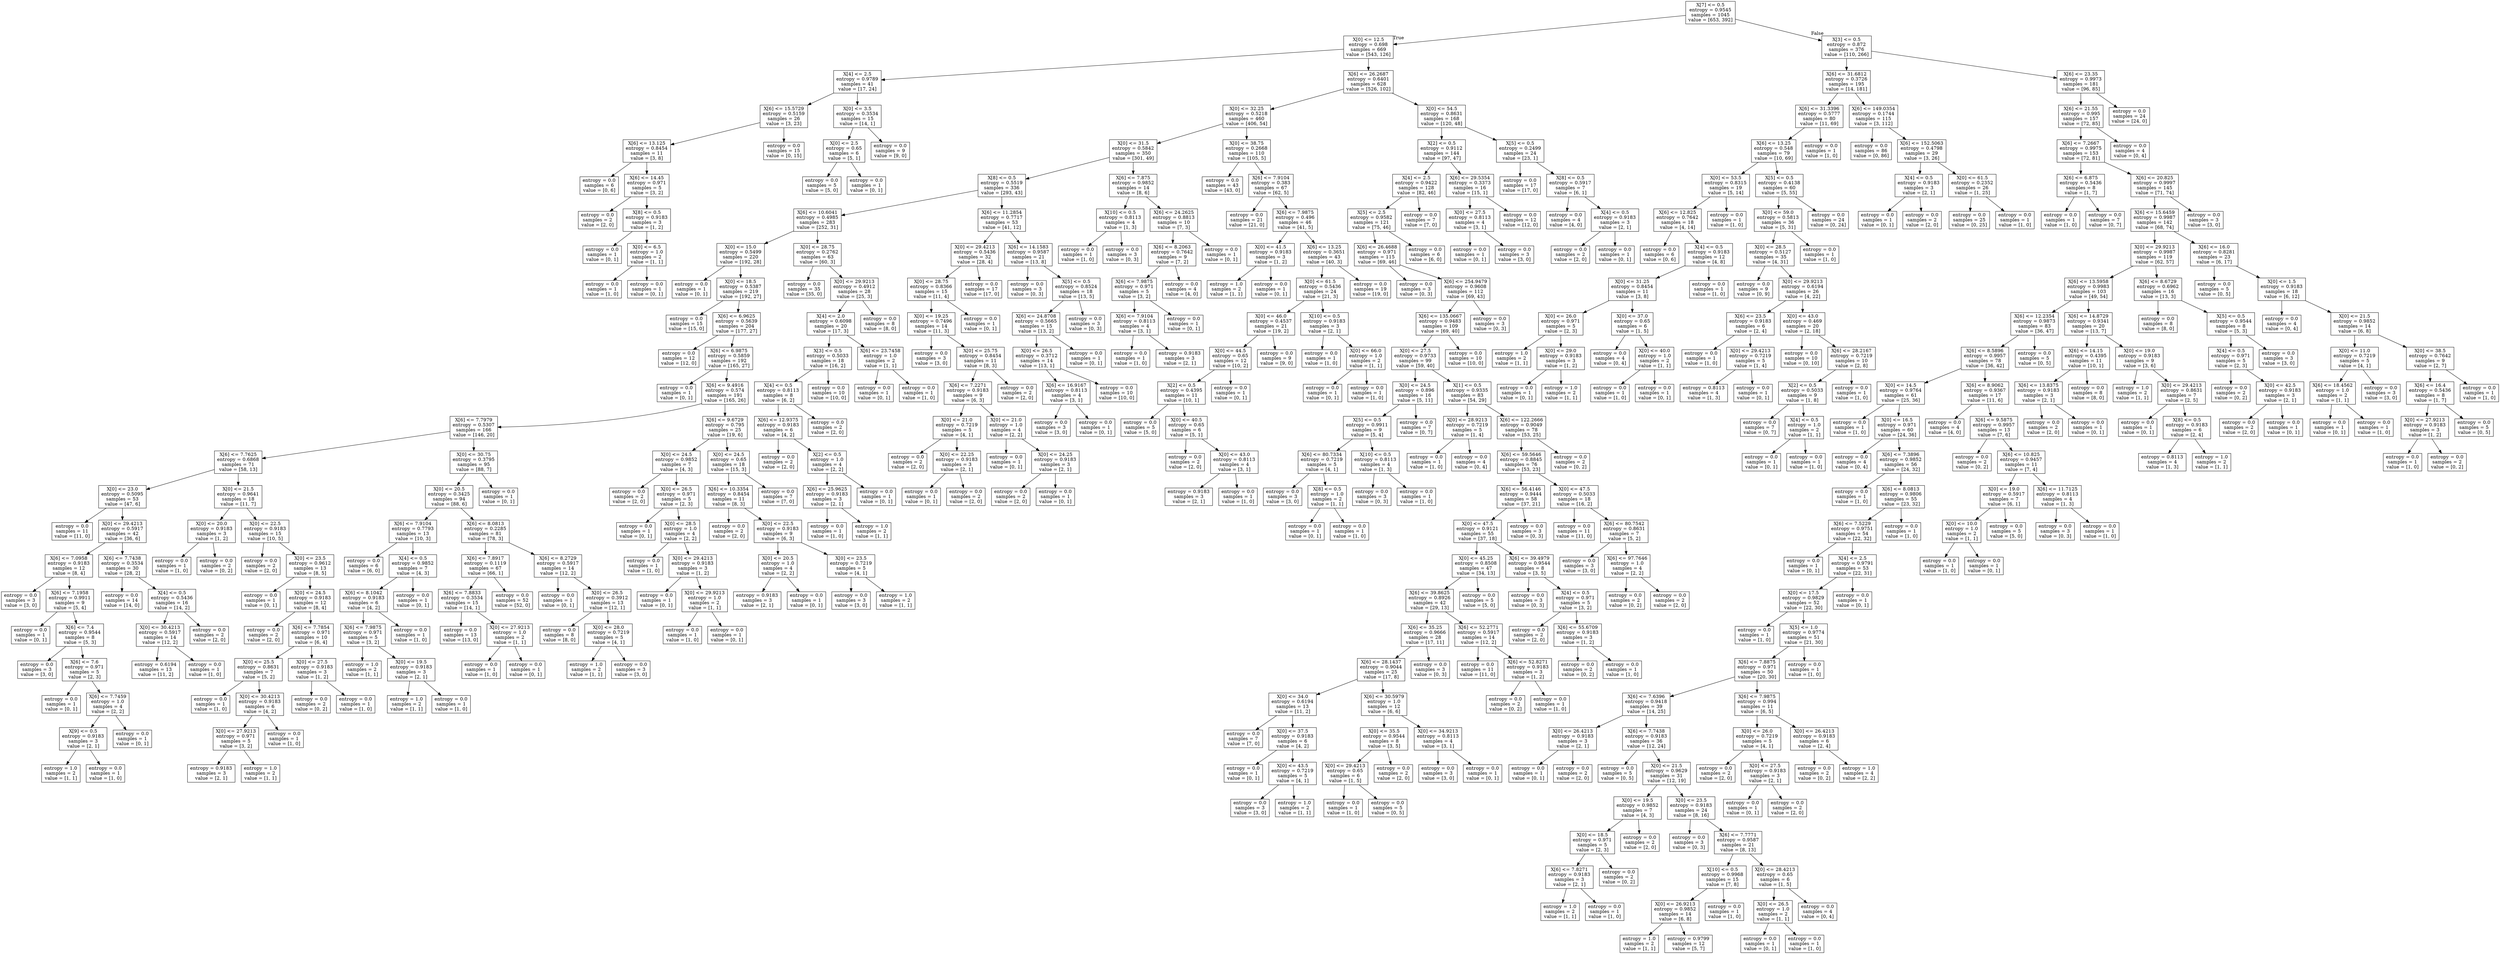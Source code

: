 digraph Tree {
node [shape=box] ;
0 [label="X[7] <= 0.5\nentropy = 0.9545\nsamples = 1045\nvalue = [653, 392]"] ;
1 [label="X[0] <= 12.5\nentropy = 0.698\nsamples = 669\nvalue = [543, 126]"] ;
0 -> 1 [labeldistance=2.5, labelangle=45, headlabel="True"] ;
2 [label="X[4] <= 2.5\nentropy = 0.9789\nsamples = 41\nvalue = [17, 24]"] ;
1 -> 2 ;
3 [label="X[6] <= 15.5729\nentropy = 0.5159\nsamples = 26\nvalue = [3, 23]"] ;
2 -> 3 ;
4 [label="X[6] <= 13.125\nentropy = 0.8454\nsamples = 11\nvalue = [3, 8]"] ;
3 -> 4 ;
5 [label="entropy = 0.0\nsamples = 6\nvalue = [0, 6]"] ;
4 -> 5 ;
6 [label="X[6] <= 14.45\nentropy = 0.971\nsamples = 5\nvalue = [3, 2]"] ;
4 -> 6 ;
7 [label="entropy = 0.0\nsamples = 2\nvalue = [2, 0]"] ;
6 -> 7 ;
8 [label="X[8] <= 0.5\nentropy = 0.9183\nsamples = 3\nvalue = [1, 2]"] ;
6 -> 8 ;
9 [label="entropy = 0.0\nsamples = 1\nvalue = [0, 1]"] ;
8 -> 9 ;
10 [label="X[0] <= 6.5\nentropy = 1.0\nsamples = 2\nvalue = [1, 1]"] ;
8 -> 10 ;
11 [label="entropy = 0.0\nsamples = 1\nvalue = [1, 0]"] ;
10 -> 11 ;
12 [label="entropy = 0.0\nsamples = 1\nvalue = [0, 1]"] ;
10 -> 12 ;
13 [label="entropy = 0.0\nsamples = 15\nvalue = [0, 15]"] ;
3 -> 13 ;
14 [label="X[0] <= 3.5\nentropy = 0.3534\nsamples = 15\nvalue = [14, 1]"] ;
2 -> 14 ;
15 [label="X[0] <= 2.5\nentropy = 0.65\nsamples = 6\nvalue = [5, 1]"] ;
14 -> 15 ;
16 [label="entropy = 0.0\nsamples = 5\nvalue = [5, 0]"] ;
15 -> 16 ;
17 [label="entropy = 0.0\nsamples = 1\nvalue = [0, 1]"] ;
15 -> 17 ;
18 [label="entropy = 0.0\nsamples = 9\nvalue = [9, 0]"] ;
14 -> 18 ;
19 [label="X[6] <= 26.2687\nentropy = 0.6401\nsamples = 628\nvalue = [526, 102]"] ;
1 -> 19 ;
20 [label="X[0] <= 32.25\nentropy = 0.5218\nsamples = 460\nvalue = [406, 54]"] ;
19 -> 20 ;
21 [label="X[0] <= 31.5\nentropy = 0.5842\nsamples = 350\nvalue = [301, 49]"] ;
20 -> 21 ;
22 [label="X[8] <= 0.5\nentropy = 0.5519\nsamples = 336\nvalue = [293, 43]"] ;
21 -> 22 ;
23 [label="X[6] <= 10.6041\nentropy = 0.4985\nsamples = 283\nvalue = [252, 31]"] ;
22 -> 23 ;
24 [label="X[0] <= 15.0\nentropy = 0.5499\nsamples = 220\nvalue = [192, 28]"] ;
23 -> 24 ;
25 [label="entropy = 0.0\nsamples = 1\nvalue = [0, 1]"] ;
24 -> 25 ;
26 [label="X[0] <= 18.5\nentropy = 0.5387\nsamples = 219\nvalue = [192, 27]"] ;
24 -> 26 ;
27 [label="entropy = 0.0\nsamples = 15\nvalue = [15, 0]"] ;
26 -> 27 ;
28 [label="X[6] <= 6.9625\nentropy = 0.5639\nsamples = 204\nvalue = [177, 27]"] ;
26 -> 28 ;
29 [label="entropy = 0.0\nsamples = 12\nvalue = [12, 0]"] ;
28 -> 29 ;
30 [label="X[6] <= 6.9875\nentropy = 0.5859\nsamples = 192\nvalue = [165, 27]"] ;
28 -> 30 ;
31 [label="entropy = 0.0\nsamples = 1\nvalue = [0, 1]"] ;
30 -> 31 ;
32 [label="X[6] <= 9.4916\nentropy = 0.574\nsamples = 191\nvalue = [165, 26]"] ;
30 -> 32 ;
33 [label="X[6] <= 7.7979\nentropy = 0.5307\nsamples = 166\nvalue = [146, 20]"] ;
32 -> 33 ;
34 [label="X[6] <= 7.7625\nentropy = 0.6868\nsamples = 71\nvalue = [58, 13]"] ;
33 -> 34 ;
35 [label="X[0] <= 23.0\nentropy = 0.5095\nsamples = 53\nvalue = [47, 6]"] ;
34 -> 35 ;
36 [label="entropy = 0.0\nsamples = 11\nvalue = [11, 0]"] ;
35 -> 36 ;
37 [label="X[0] <= 29.4213\nentropy = 0.5917\nsamples = 42\nvalue = [36, 6]"] ;
35 -> 37 ;
38 [label="X[6] <= 7.0958\nentropy = 0.9183\nsamples = 12\nvalue = [8, 4]"] ;
37 -> 38 ;
39 [label="entropy = 0.0\nsamples = 3\nvalue = [3, 0]"] ;
38 -> 39 ;
40 [label="X[6] <= 7.1958\nentropy = 0.9911\nsamples = 9\nvalue = [5, 4]"] ;
38 -> 40 ;
41 [label="entropy = 0.0\nsamples = 1\nvalue = [0, 1]"] ;
40 -> 41 ;
42 [label="X[6] <= 7.4\nentropy = 0.9544\nsamples = 8\nvalue = [5, 3]"] ;
40 -> 42 ;
43 [label="entropy = 0.0\nsamples = 3\nvalue = [3, 0]"] ;
42 -> 43 ;
44 [label="X[6] <= 7.6\nentropy = 0.971\nsamples = 5\nvalue = [2, 3]"] ;
42 -> 44 ;
45 [label="entropy = 0.0\nsamples = 1\nvalue = [0, 1]"] ;
44 -> 45 ;
46 [label="X[6] <= 7.7459\nentropy = 1.0\nsamples = 4\nvalue = [2, 2]"] ;
44 -> 46 ;
47 [label="X[9] <= 0.5\nentropy = 0.9183\nsamples = 3\nvalue = [2, 1]"] ;
46 -> 47 ;
48 [label="entropy = 1.0\nsamples = 2\nvalue = [1, 1]"] ;
47 -> 48 ;
49 [label="entropy = 0.0\nsamples = 1\nvalue = [1, 0]"] ;
47 -> 49 ;
50 [label="entropy = 0.0\nsamples = 1\nvalue = [0, 1]"] ;
46 -> 50 ;
51 [label="X[6] <= 7.7438\nentropy = 0.3534\nsamples = 30\nvalue = [28, 2]"] ;
37 -> 51 ;
52 [label="entropy = 0.0\nsamples = 14\nvalue = [14, 0]"] ;
51 -> 52 ;
53 [label="X[4] <= 0.5\nentropy = 0.5436\nsamples = 16\nvalue = [14, 2]"] ;
51 -> 53 ;
54 [label="X[0] <= 30.4213\nentropy = 0.5917\nsamples = 14\nvalue = [12, 2]"] ;
53 -> 54 ;
55 [label="entropy = 0.6194\nsamples = 13\nvalue = [11, 2]"] ;
54 -> 55 ;
56 [label="entropy = 0.0\nsamples = 1\nvalue = [1, 0]"] ;
54 -> 56 ;
57 [label="entropy = 0.0\nsamples = 2\nvalue = [2, 0]"] ;
53 -> 57 ;
58 [label="X[0] <= 21.5\nentropy = 0.9641\nsamples = 18\nvalue = [11, 7]"] ;
34 -> 58 ;
59 [label="X[0] <= 20.0\nentropy = 0.9183\nsamples = 3\nvalue = [1, 2]"] ;
58 -> 59 ;
60 [label="entropy = 0.0\nsamples = 1\nvalue = [1, 0]"] ;
59 -> 60 ;
61 [label="entropy = 0.0\nsamples = 2\nvalue = [0, 2]"] ;
59 -> 61 ;
62 [label="X[0] <= 22.5\nentropy = 0.9183\nsamples = 15\nvalue = [10, 5]"] ;
58 -> 62 ;
63 [label="entropy = 0.0\nsamples = 2\nvalue = [2, 0]"] ;
62 -> 63 ;
64 [label="X[0] <= 23.5\nentropy = 0.9612\nsamples = 13\nvalue = [8, 5]"] ;
62 -> 64 ;
65 [label="entropy = 0.0\nsamples = 1\nvalue = [0, 1]"] ;
64 -> 65 ;
66 [label="X[0] <= 24.5\nentropy = 0.9183\nsamples = 12\nvalue = [8, 4]"] ;
64 -> 66 ;
67 [label="entropy = 0.0\nsamples = 2\nvalue = [2, 0]"] ;
66 -> 67 ;
68 [label="X[6] <= 7.7854\nentropy = 0.971\nsamples = 10\nvalue = [6, 4]"] ;
66 -> 68 ;
69 [label="X[0] <= 25.5\nentropy = 0.8631\nsamples = 7\nvalue = [5, 2]"] ;
68 -> 69 ;
70 [label="entropy = 0.0\nsamples = 1\nvalue = [1, 0]"] ;
69 -> 70 ;
71 [label="X[0] <= 30.4213\nentropy = 0.9183\nsamples = 6\nvalue = [4, 2]"] ;
69 -> 71 ;
72 [label="X[0] <= 27.9213\nentropy = 0.971\nsamples = 5\nvalue = [3, 2]"] ;
71 -> 72 ;
73 [label="entropy = 0.9183\nsamples = 3\nvalue = [2, 1]"] ;
72 -> 73 ;
74 [label="entropy = 1.0\nsamples = 2\nvalue = [1, 1]"] ;
72 -> 74 ;
75 [label="entropy = 0.0\nsamples = 1\nvalue = [1, 0]"] ;
71 -> 75 ;
76 [label="X[0] <= 27.5\nentropy = 0.9183\nsamples = 3\nvalue = [1, 2]"] ;
68 -> 76 ;
77 [label="entropy = 0.0\nsamples = 2\nvalue = [0, 2]"] ;
76 -> 77 ;
78 [label="entropy = 0.0\nsamples = 1\nvalue = [1, 0]"] ;
76 -> 78 ;
79 [label="X[0] <= 30.75\nentropy = 0.3795\nsamples = 95\nvalue = [88, 7]"] ;
33 -> 79 ;
80 [label="X[0] <= 20.5\nentropy = 0.3425\nsamples = 94\nvalue = [88, 6]"] ;
79 -> 80 ;
81 [label="X[6] <= 7.9104\nentropy = 0.7793\nsamples = 13\nvalue = [10, 3]"] ;
80 -> 81 ;
82 [label="entropy = 0.0\nsamples = 6\nvalue = [6, 0]"] ;
81 -> 82 ;
83 [label="X[4] <= 0.5\nentropy = 0.9852\nsamples = 7\nvalue = [4, 3]"] ;
81 -> 83 ;
84 [label="X[6] <= 8.1042\nentropy = 0.9183\nsamples = 6\nvalue = [4, 2]"] ;
83 -> 84 ;
85 [label="X[6] <= 7.9875\nentropy = 0.971\nsamples = 5\nvalue = [3, 2]"] ;
84 -> 85 ;
86 [label="entropy = 1.0\nsamples = 2\nvalue = [1, 1]"] ;
85 -> 86 ;
87 [label="X[0] <= 19.5\nentropy = 0.9183\nsamples = 3\nvalue = [2, 1]"] ;
85 -> 87 ;
88 [label="entropy = 1.0\nsamples = 2\nvalue = [1, 1]"] ;
87 -> 88 ;
89 [label="entropy = 0.0\nsamples = 1\nvalue = [1, 0]"] ;
87 -> 89 ;
90 [label="entropy = 0.0\nsamples = 1\nvalue = [1, 0]"] ;
84 -> 90 ;
91 [label="entropy = 0.0\nsamples = 1\nvalue = [0, 1]"] ;
83 -> 91 ;
92 [label="X[6] <= 8.0813\nentropy = 0.2285\nsamples = 81\nvalue = [78, 3]"] ;
80 -> 92 ;
93 [label="X[6] <= 7.8917\nentropy = 0.1119\nsamples = 67\nvalue = [66, 1]"] ;
92 -> 93 ;
94 [label="X[6] <= 7.8833\nentropy = 0.3534\nsamples = 15\nvalue = [14, 1]"] ;
93 -> 94 ;
95 [label="entropy = 0.0\nsamples = 13\nvalue = [13, 0]"] ;
94 -> 95 ;
96 [label="X[0] <= 27.9213\nentropy = 1.0\nsamples = 2\nvalue = [1, 1]"] ;
94 -> 96 ;
97 [label="entropy = 0.0\nsamples = 1\nvalue = [1, 0]"] ;
96 -> 97 ;
98 [label="entropy = 0.0\nsamples = 1\nvalue = [0, 1]"] ;
96 -> 98 ;
99 [label="entropy = 0.0\nsamples = 52\nvalue = [52, 0]"] ;
93 -> 99 ;
100 [label="X[6] <= 8.2729\nentropy = 0.5917\nsamples = 14\nvalue = [12, 2]"] ;
92 -> 100 ;
101 [label="entropy = 0.0\nsamples = 1\nvalue = [0, 1]"] ;
100 -> 101 ;
102 [label="X[0] <= 26.5\nentropy = 0.3912\nsamples = 13\nvalue = [12, 1]"] ;
100 -> 102 ;
103 [label="entropy = 0.0\nsamples = 8\nvalue = [8, 0]"] ;
102 -> 103 ;
104 [label="X[0] <= 28.0\nentropy = 0.7219\nsamples = 5\nvalue = [4, 1]"] ;
102 -> 104 ;
105 [label="entropy = 1.0\nsamples = 2\nvalue = [1, 1]"] ;
104 -> 105 ;
106 [label="entropy = 0.0\nsamples = 3\nvalue = [3, 0]"] ;
104 -> 106 ;
107 [label="entropy = 0.0\nsamples = 1\nvalue = [0, 1]"] ;
79 -> 107 ;
108 [label="X[6] <= 9.6729\nentropy = 0.795\nsamples = 25\nvalue = [19, 6]"] ;
32 -> 108 ;
109 [label="X[0] <= 24.5\nentropy = 0.9852\nsamples = 7\nvalue = [4, 3]"] ;
108 -> 109 ;
110 [label="entropy = 0.0\nsamples = 2\nvalue = [2, 0]"] ;
109 -> 110 ;
111 [label="X[0] <= 26.5\nentropy = 0.971\nsamples = 5\nvalue = [2, 3]"] ;
109 -> 111 ;
112 [label="entropy = 0.0\nsamples = 1\nvalue = [0, 1]"] ;
111 -> 112 ;
113 [label="X[0] <= 28.5\nentropy = 1.0\nsamples = 4\nvalue = [2, 2]"] ;
111 -> 113 ;
114 [label="entropy = 0.0\nsamples = 1\nvalue = [1, 0]"] ;
113 -> 114 ;
115 [label="X[0] <= 29.4213\nentropy = 0.9183\nsamples = 3\nvalue = [1, 2]"] ;
113 -> 115 ;
116 [label="entropy = 0.0\nsamples = 1\nvalue = [0, 1]"] ;
115 -> 116 ;
117 [label="X[0] <= 29.9213\nentropy = 1.0\nsamples = 2\nvalue = [1, 1]"] ;
115 -> 117 ;
118 [label="entropy = 0.0\nsamples = 1\nvalue = [1, 0]"] ;
117 -> 118 ;
119 [label="entropy = 0.0\nsamples = 1\nvalue = [0, 1]"] ;
117 -> 119 ;
120 [label="X[0] <= 24.5\nentropy = 0.65\nsamples = 18\nvalue = [15, 3]"] ;
108 -> 120 ;
121 [label="X[6] <= 10.3354\nentropy = 0.8454\nsamples = 11\nvalue = [8, 3]"] ;
120 -> 121 ;
122 [label="entropy = 0.0\nsamples = 2\nvalue = [2, 0]"] ;
121 -> 122 ;
123 [label="X[0] <= 22.5\nentropy = 0.9183\nsamples = 9\nvalue = [6, 3]"] ;
121 -> 123 ;
124 [label="X[0] <= 20.5\nentropy = 1.0\nsamples = 4\nvalue = [2, 2]"] ;
123 -> 124 ;
125 [label="entropy = 0.9183\nsamples = 3\nvalue = [2, 1]"] ;
124 -> 125 ;
126 [label="entropy = 0.0\nsamples = 1\nvalue = [0, 1]"] ;
124 -> 126 ;
127 [label="X[0] <= 23.5\nentropy = 0.7219\nsamples = 5\nvalue = [4, 1]"] ;
123 -> 127 ;
128 [label="entropy = 0.0\nsamples = 3\nvalue = [3, 0]"] ;
127 -> 128 ;
129 [label="entropy = 1.0\nsamples = 2\nvalue = [1, 1]"] ;
127 -> 129 ;
130 [label="entropy = 0.0\nsamples = 7\nvalue = [7, 0]"] ;
120 -> 130 ;
131 [label="X[0] <= 28.75\nentropy = 0.2762\nsamples = 63\nvalue = [60, 3]"] ;
23 -> 131 ;
132 [label="entropy = 0.0\nsamples = 35\nvalue = [35, 0]"] ;
131 -> 132 ;
133 [label="X[0] <= 29.9213\nentropy = 0.4912\nsamples = 28\nvalue = [25, 3]"] ;
131 -> 133 ;
134 [label="X[4] <= 2.0\nentropy = 0.6098\nsamples = 20\nvalue = [17, 3]"] ;
133 -> 134 ;
135 [label="X[3] <= 0.5\nentropy = 0.5033\nsamples = 18\nvalue = [16, 2]"] ;
134 -> 135 ;
136 [label="X[4] <= 0.5\nentropy = 0.8113\nsamples = 8\nvalue = [6, 2]"] ;
135 -> 136 ;
137 [label="X[6] <= 12.9375\nentropy = 0.9183\nsamples = 6\nvalue = [4, 2]"] ;
136 -> 137 ;
138 [label="entropy = 0.0\nsamples = 2\nvalue = [2, 0]"] ;
137 -> 138 ;
139 [label="X[2] <= 0.5\nentropy = 1.0\nsamples = 4\nvalue = [2, 2]"] ;
137 -> 139 ;
140 [label="X[6] <= 25.9625\nentropy = 0.9183\nsamples = 3\nvalue = [2, 1]"] ;
139 -> 140 ;
141 [label="entropy = 0.0\nsamples = 1\nvalue = [1, 0]"] ;
140 -> 141 ;
142 [label="entropy = 1.0\nsamples = 2\nvalue = [1, 1]"] ;
140 -> 142 ;
143 [label="entropy = 0.0\nsamples = 1\nvalue = [0, 1]"] ;
139 -> 143 ;
144 [label="entropy = 0.0\nsamples = 2\nvalue = [2, 0]"] ;
136 -> 144 ;
145 [label="entropy = 0.0\nsamples = 10\nvalue = [10, 0]"] ;
135 -> 145 ;
146 [label="X[6] <= 23.7458\nentropy = 1.0\nsamples = 2\nvalue = [1, 1]"] ;
134 -> 146 ;
147 [label="entropy = 0.0\nsamples = 1\nvalue = [0, 1]"] ;
146 -> 147 ;
148 [label="entropy = 0.0\nsamples = 1\nvalue = [1, 0]"] ;
146 -> 148 ;
149 [label="entropy = 0.0\nsamples = 8\nvalue = [8, 0]"] ;
133 -> 149 ;
150 [label="X[6] <= 11.2854\nentropy = 0.7717\nsamples = 53\nvalue = [41, 12]"] ;
22 -> 150 ;
151 [label="X[0] <= 29.4213\nentropy = 0.5436\nsamples = 32\nvalue = [28, 4]"] ;
150 -> 151 ;
152 [label="X[0] <= 28.75\nentropy = 0.8366\nsamples = 15\nvalue = [11, 4]"] ;
151 -> 152 ;
153 [label="X[0] <= 19.25\nentropy = 0.7496\nsamples = 14\nvalue = [11, 3]"] ;
152 -> 153 ;
154 [label="entropy = 0.0\nsamples = 3\nvalue = [3, 0]"] ;
153 -> 154 ;
155 [label="X[0] <= 25.75\nentropy = 0.8454\nsamples = 11\nvalue = [8, 3]"] ;
153 -> 155 ;
156 [label="X[6] <= 7.2271\nentropy = 0.9183\nsamples = 9\nvalue = [6, 3]"] ;
155 -> 156 ;
157 [label="X[0] <= 21.0\nentropy = 0.7219\nsamples = 5\nvalue = [4, 1]"] ;
156 -> 157 ;
158 [label="entropy = 0.0\nsamples = 2\nvalue = [2, 0]"] ;
157 -> 158 ;
159 [label="X[0] <= 22.25\nentropy = 0.9183\nsamples = 3\nvalue = [2, 1]"] ;
157 -> 159 ;
160 [label="entropy = 0.0\nsamples = 1\nvalue = [0, 1]"] ;
159 -> 160 ;
161 [label="entropy = 0.0\nsamples = 2\nvalue = [2, 0]"] ;
159 -> 161 ;
162 [label="X[0] <= 21.0\nentropy = 1.0\nsamples = 4\nvalue = [2, 2]"] ;
156 -> 162 ;
163 [label="entropy = 0.0\nsamples = 1\nvalue = [0, 1]"] ;
162 -> 163 ;
164 [label="X[0] <= 24.25\nentropy = 0.9183\nsamples = 3\nvalue = [2, 1]"] ;
162 -> 164 ;
165 [label="entropy = 0.0\nsamples = 2\nvalue = [2, 0]"] ;
164 -> 165 ;
166 [label="entropy = 0.0\nsamples = 1\nvalue = [0, 1]"] ;
164 -> 166 ;
167 [label="entropy = 0.0\nsamples = 2\nvalue = [2, 0]"] ;
155 -> 167 ;
168 [label="entropy = 0.0\nsamples = 1\nvalue = [0, 1]"] ;
152 -> 168 ;
169 [label="entropy = 0.0\nsamples = 17\nvalue = [17, 0]"] ;
151 -> 169 ;
170 [label="X[6] <= 14.1583\nentropy = 0.9587\nsamples = 21\nvalue = [13, 8]"] ;
150 -> 170 ;
171 [label="entropy = 0.0\nsamples = 3\nvalue = [0, 3]"] ;
170 -> 171 ;
172 [label="X[5] <= 0.5\nentropy = 0.8524\nsamples = 18\nvalue = [13, 5]"] ;
170 -> 172 ;
173 [label="X[6] <= 24.8708\nentropy = 0.5665\nsamples = 15\nvalue = [13, 2]"] ;
172 -> 173 ;
174 [label="X[0] <= 26.5\nentropy = 0.3712\nsamples = 14\nvalue = [13, 1]"] ;
173 -> 174 ;
175 [label="X[6] <= 16.9167\nentropy = 0.8113\nsamples = 4\nvalue = [3, 1]"] ;
174 -> 175 ;
176 [label="entropy = 0.0\nsamples = 3\nvalue = [3, 0]"] ;
175 -> 176 ;
177 [label="entropy = 0.0\nsamples = 1\nvalue = [0, 1]"] ;
175 -> 177 ;
178 [label="entropy = 0.0\nsamples = 10\nvalue = [10, 0]"] ;
174 -> 178 ;
179 [label="entropy = 0.0\nsamples = 1\nvalue = [0, 1]"] ;
173 -> 179 ;
180 [label="entropy = 0.0\nsamples = 3\nvalue = [0, 3]"] ;
172 -> 180 ;
181 [label="X[6] <= 7.875\nentropy = 0.9852\nsamples = 14\nvalue = [8, 6]"] ;
21 -> 181 ;
182 [label="X[10] <= 0.5\nentropy = 0.8113\nsamples = 4\nvalue = [1, 3]"] ;
181 -> 182 ;
183 [label="entropy = 0.0\nsamples = 1\nvalue = [1, 0]"] ;
182 -> 183 ;
184 [label="entropy = 0.0\nsamples = 3\nvalue = [0, 3]"] ;
182 -> 184 ;
185 [label="X[6] <= 24.2625\nentropy = 0.8813\nsamples = 10\nvalue = [7, 3]"] ;
181 -> 185 ;
186 [label="X[6] <= 8.2063\nentropy = 0.7642\nsamples = 9\nvalue = [7, 2]"] ;
185 -> 186 ;
187 [label="X[6] <= 7.9875\nentropy = 0.971\nsamples = 5\nvalue = [3, 2]"] ;
186 -> 187 ;
188 [label="X[6] <= 7.9104\nentropy = 0.8113\nsamples = 4\nvalue = [3, 1]"] ;
187 -> 188 ;
189 [label="entropy = 0.0\nsamples = 1\nvalue = [1, 0]"] ;
188 -> 189 ;
190 [label="entropy = 0.9183\nsamples = 3\nvalue = [2, 1]"] ;
188 -> 190 ;
191 [label="entropy = 0.0\nsamples = 1\nvalue = [0, 1]"] ;
187 -> 191 ;
192 [label="entropy = 0.0\nsamples = 4\nvalue = [4, 0]"] ;
186 -> 192 ;
193 [label="entropy = 0.0\nsamples = 1\nvalue = [0, 1]"] ;
185 -> 193 ;
194 [label="X[0] <= 38.75\nentropy = 0.2668\nsamples = 110\nvalue = [105, 5]"] ;
20 -> 194 ;
195 [label="entropy = 0.0\nsamples = 43\nvalue = [43, 0]"] ;
194 -> 195 ;
196 [label="X[6] <= 7.9104\nentropy = 0.383\nsamples = 67\nvalue = [62, 5]"] ;
194 -> 196 ;
197 [label="entropy = 0.0\nsamples = 21\nvalue = [21, 0]"] ;
196 -> 197 ;
198 [label="X[6] <= 7.9875\nentropy = 0.496\nsamples = 46\nvalue = [41, 5]"] ;
196 -> 198 ;
199 [label="X[0] <= 41.5\nentropy = 0.9183\nsamples = 3\nvalue = [1, 2]"] ;
198 -> 199 ;
200 [label="entropy = 1.0\nsamples = 2\nvalue = [1, 1]"] ;
199 -> 200 ;
201 [label="entropy = 0.0\nsamples = 1\nvalue = [0, 1]"] ;
199 -> 201 ;
202 [label="X[6] <= 13.25\nentropy = 0.3651\nsamples = 43\nvalue = [40, 3]"] ;
198 -> 202 ;
203 [label="X[0] <= 61.5\nentropy = 0.5436\nsamples = 24\nvalue = [21, 3]"] ;
202 -> 203 ;
204 [label="X[0] <= 46.0\nentropy = 0.4537\nsamples = 21\nvalue = [19, 2]"] ;
203 -> 204 ;
205 [label="X[0] <= 44.5\nentropy = 0.65\nsamples = 12\nvalue = [10, 2]"] ;
204 -> 205 ;
206 [label="X[2] <= 0.5\nentropy = 0.4395\nsamples = 11\nvalue = [10, 1]"] ;
205 -> 206 ;
207 [label="entropy = 0.0\nsamples = 5\nvalue = [5, 0]"] ;
206 -> 207 ;
208 [label="X[0] <= 40.5\nentropy = 0.65\nsamples = 6\nvalue = [5, 1]"] ;
206 -> 208 ;
209 [label="entropy = 0.0\nsamples = 2\nvalue = [2, 0]"] ;
208 -> 209 ;
210 [label="X[0] <= 43.0\nentropy = 0.8113\nsamples = 4\nvalue = [3, 1]"] ;
208 -> 210 ;
211 [label="entropy = 0.9183\nsamples = 3\nvalue = [2, 1]"] ;
210 -> 211 ;
212 [label="entropy = 0.0\nsamples = 1\nvalue = [1, 0]"] ;
210 -> 212 ;
213 [label="entropy = 0.0\nsamples = 1\nvalue = [0, 1]"] ;
205 -> 213 ;
214 [label="entropy = 0.0\nsamples = 9\nvalue = [9, 0]"] ;
204 -> 214 ;
215 [label="X[10] <= 0.5\nentropy = 0.9183\nsamples = 3\nvalue = [2, 1]"] ;
203 -> 215 ;
216 [label="entropy = 0.0\nsamples = 1\nvalue = [1, 0]"] ;
215 -> 216 ;
217 [label="X[0] <= 66.0\nentropy = 1.0\nsamples = 2\nvalue = [1, 1]"] ;
215 -> 217 ;
218 [label="entropy = 0.0\nsamples = 1\nvalue = [0, 1]"] ;
217 -> 218 ;
219 [label="entropy = 0.0\nsamples = 1\nvalue = [1, 0]"] ;
217 -> 219 ;
220 [label="entropy = 0.0\nsamples = 19\nvalue = [19, 0]"] ;
202 -> 220 ;
221 [label="X[0] <= 54.5\nentropy = 0.8631\nsamples = 168\nvalue = [120, 48]"] ;
19 -> 221 ;
222 [label="X[2] <= 0.5\nentropy = 0.9112\nsamples = 144\nvalue = [97, 47]"] ;
221 -> 222 ;
223 [label="X[4] <= 2.5\nentropy = 0.9422\nsamples = 128\nvalue = [82, 46]"] ;
222 -> 223 ;
224 [label="X[5] <= 2.5\nentropy = 0.9582\nsamples = 121\nvalue = [75, 46]"] ;
223 -> 224 ;
225 [label="X[6] <= 26.4688\nentropy = 0.971\nsamples = 115\nvalue = [69, 46]"] ;
224 -> 225 ;
226 [label="entropy = 0.0\nsamples = 3\nvalue = [0, 3]"] ;
225 -> 226 ;
227 [label="X[6] <= 254.9479\nentropy = 0.9608\nsamples = 112\nvalue = [69, 43]"] ;
225 -> 227 ;
228 [label="X[6] <= 135.0667\nentropy = 0.9483\nsamples = 109\nvalue = [69, 40]"] ;
227 -> 228 ;
229 [label="X[0] <= 27.5\nentropy = 0.9733\nsamples = 99\nvalue = [59, 40]"] ;
228 -> 229 ;
230 [label="X[0] <= 24.5\nentropy = 0.896\nsamples = 16\nvalue = [5, 11]"] ;
229 -> 230 ;
231 [label="X[5] <= 0.5\nentropy = 0.9911\nsamples = 9\nvalue = [5, 4]"] ;
230 -> 231 ;
232 [label="X[6] <= 80.7334\nentropy = 0.7219\nsamples = 5\nvalue = [4, 1]"] ;
231 -> 232 ;
233 [label="entropy = 0.0\nsamples = 3\nvalue = [3, 0]"] ;
232 -> 233 ;
234 [label="X[8] <= 0.5\nentropy = 1.0\nsamples = 2\nvalue = [1, 1]"] ;
232 -> 234 ;
235 [label="entropy = 0.0\nsamples = 1\nvalue = [0, 1]"] ;
234 -> 235 ;
236 [label="entropy = 0.0\nsamples = 1\nvalue = [1, 0]"] ;
234 -> 236 ;
237 [label="X[10] <= 0.5\nentropy = 0.8113\nsamples = 4\nvalue = [1, 3]"] ;
231 -> 237 ;
238 [label="entropy = 0.0\nsamples = 3\nvalue = [0, 3]"] ;
237 -> 238 ;
239 [label="entropy = 0.0\nsamples = 1\nvalue = [1, 0]"] ;
237 -> 239 ;
240 [label="entropy = 0.0\nsamples = 7\nvalue = [0, 7]"] ;
230 -> 240 ;
241 [label="X[1] <= 0.5\nentropy = 0.9335\nsamples = 83\nvalue = [54, 29]"] ;
229 -> 241 ;
242 [label="X[0] <= 28.9213\nentropy = 0.7219\nsamples = 5\nvalue = [1, 4]"] ;
241 -> 242 ;
243 [label="entropy = 0.0\nsamples = 1\nvalue = [1, 0]"] ;
242 -> 243 ;
244 [label="entropy = 0.0\nsamples = 4\nvalue = [0, 4]"] ;
242 -> 244 ;
245 [label="X[6] <= 122.2666\nentropy = 0.9049\nsamples = 78\nvalue = [53, 25]"] ;
241 -> 245 ;
246 [label="X[6] <= 59.5646\nentropy = 0.8845\nsamples = 76\nvalue = [53, 23]"] ;
245 -> 246 ;
247 [label="X[6] <= 56.4146\nentropy = 0.9444\nsamples = 58\nvalue = [37, 21]"] ;
246 -> 247 ;
248 [label="X[0] <= 47.5\nentropy = 0.9121\nsamples = 55\nvalue = [37, 18]"] ;
247 -> 248 ;
249 [label="X[0] <= 45.25\nentropy = 0.8508\nsamples = 47\nvalue = [34, 13]"] ;
248 -> 249 ;
250 [label="X[6] <= 39.8625\nentropy = 0.8926\nsamples = 42\nvalue = [29, 13]"] ;
249 -> 250 ;
251 [label="X[6] <= 35.25\nentropy = 0.9666\nsamples = 28\nvalue = [17, 11]"] ;
250 -> 251 ;
252 [label="X[6] <= 28.1437\nentropy = 0.9044\nsamples = 25\nvalue = [17, 8]"] ;
251 -> 252 ;
253 [label="X[0] <= 34.0\nentropy = 0.6194\nsamples = 13\nvalue = [11, 2]"] ;
252 -> 253 ;
254 [label="entropy = 0.0\nsamples = 7\nvalue = [7, 0]"] ;
253 -> 254 ;
255 [label="X[0] <= 37.5\nentropy = 0.9183\nsamples = 6\nvalue = [4, 2]"] ;
253 -> 255 ;
256 [label="entropy = 0.0\nsamples = 1\nvalue = [0, 1]"] ;
255 -> 256 ;
257 [label="X[0] <= 43.5\nentropy = 0.7219\nsamples = 5\nvalue = [4, 1]"] ;
255 -> 257 ;
258 [label="entropy = 0.0\nsamples = 3\nvalue = [3, 0]"] ;
257 -> 258 ;
259 [label="entropy = 1.0\nsamples = 2\nvalue = [1, 1]"] ;
257 -> 259 ;
260 [label="X[6] <= 30.5979\nentropy = 1.0\nsamples = 12\nvalue = [6, 6]"] ;
252 -> 260 ;
261 [label="X[0] <= 35.5\nentropy = 0.9544\nsamples = 8\nvalue = [3, 5]"] ;
260 -> 261 ;
262 [label="X[0] <= 29.4213\nentropy = 0.65\nsamples = 6\nvalue = [1, 5]"] ;
261 -> 262 ;
263 [label="entropy = 0.0\nsamples = 1\nvalue = [1, 0]"] ;
262 -> 263 ;
264 [label="entropy = 0.0\nsamples = 5\nvalue = [0, 5]"] ;
262 -> 264 ;
265 [label="entropy = 0.0\nsamples = 2\nvalue = [2, 0]"] ;
261 -> 265 ;
266 [label="X[0] <= 34.9213\nentropy = 0.8113\nsamples = 4\nvalue = [3, 1]"] ;
260 -> 266 ;
267 [label="entropy = 0.0\nsamples = 3\nvalue = [3, 0]"] ;
266 -> 267 ;
268 [label="entropy = 0.0\nsamples = 1\nvalue = [0, 1]"] ;
266 -> 268 ;
269 [label="entropy = 0.0\nsamples = 3\nvalue = [0, 3]"] ;
251 -> 269 ;
270 [label="X[6] <= 52.2771\nentropy = 0.5917\nsamples = 14\nvalue = [12, 2]"] ;
250 -> 270 ;
271 [label="entropy = 0.0\nsamples = 11\nvalue = [11, 0]"] ;
270 -> 271 ;
272 [label="X[6] <= 52.8271\nentropy = 0.9183\nsamples = 3\nvalue = [1, 2]"] ;
270 -> 272 ;
273 [label="entropy = 0.0\nsamples = 2\nvalue = [0, 2]"] ;
272 -> 273 ;
274 [label="entropy = 0.0\nsamples = 1\nvalue = [1, 0]"] ;
272 -> 274 ;
275 [label="entropy = 0.0\nsamples = 5\nvalue = [5, 0]"] ;
249 -> 275 ;
276 [label="X[6] <= 39.4979\nentropy = 0.9544\nsamples = 8\nvalue = [3, 5]"] ;
248 -> 276 ;
277 [label="entropy = 0.0\nsamples = 3\nvalue = [0, 3]"] ;
276 -> 277 ;
278 [label="X[4] <= 0.5\nentropy = 0.971\nsamples = 5\nvalue = [3, 2]"] ;
276 -> 278 ;
279 [label="entropy = 0.0\nsamples = 2\nvalue = [2, 0]"] ;
278 -> 279 ;
280 [label="X[6] <= 55.6709\nentropy = 0.9183\nsamples = 3\nvalue = [1, 2]"] ;
278 -> 280 ;
281 [label="entropy = 0.0\nsamples = 2\nvalue = [0, 2]"] ;
280 -> 281 ;
282 [label="entropy = 0.0\nsamples = 1\nvalue = [1, 0]"] ;
280 -> 282 ;
283 [label="entropy = 0.0\nsamples = 3\nvalue = [0, 3]"] ;
247 -> 283 ;
284 [label="X[0] <= 47.5\nentropy = 0.5033\nsamples = 18\nvalue = [16, 2]"] ;
246 -> 284 ;
285 [label="entropy = 0.0\nsamples = 11\nvalue = [11, 0]"] ;
284 -> 285 ;
286 [label="X[6] <= 80.7542\nentropy = 0.8631\nsamples = 7\nvalue = [5, 2]"] ;
284 -> 286 ;
287 [label="entropy = 0.0\nsamples = 3\nvalue = [3, 0]"] ;
286 -> 287 ;
288 [label="X[6] <= 97.7646\nentropy = 1.0\nsamples = 4\nvalue = [2, 2]"] ;
286 -> 288 ;
289 [label="entropy = 0.0\nsamples = 2\nvalue = [0, 2]"] ;
288 -> 289 ;
290 [label="entropy = 0.0\nsamples = 2\nvalue = [2, 0]"] ;
288 -> 290 ;
291 [label="entropy = 0.0\nsamples = 2\nvalue = [0, 2]"] ;
245 -> 291 ;
292 [label="entropy = 0.0\nsamples = 10\nvalue = [10, 0]"] ;
228 -> 292 ;
293 [label="entropy = 0.0\nsamples = 3\nvalue = [0, 3]"] ;
227 -> 293 ;
294 [label="entropy = 0.0\nsamples = 6\nvalue = [6, 0]"] ;
224 -> 294 ;
295 [label="entropy = 0.0\nsamples = 7\nvalue = [7, 0]"] ;
223 -> 295 ;
296 [label="X[6] <= 29.5354\nentropy = 0.3373\nsamples = 16\nvalue = [15, 1]"] ;
222 -> 296 ;
297 [label="X[0] <= 27.5\nentropy = 0.8113\nsamples = 4\nvalue = [3, 1]"] ;
296 -> 297 ;
298 [label="entropy = 0.0\nsamples = 1\nvalue = [0, 1]"] ;
297 -> 298 ;
299 [label="entropy = 0.0\nsamples = 3\nvalue = [3, 0]"] ;
297 -> 299 ;
300 [label="entropy = 0.0\nsamples = 12\nvalue = [12, 0]"] ;
296 -> 300 ;
301 [label="X[5] <= 0.5\nentropy = 0.2499\nsamples = 24\nvalue = [23, 1]"] ;
221 -> 301 ;
302 [label="entropy = 0.0\nsamples = 17\nvalue = [17, 0]"] ;
301 -> 302 ;
303 [label="X[8] <= 0.5\nentropy = 0.5917\nsamples = 7\nvalue = [6, 1]"] ;
301 -> 303 ;
304 [label="entropy = 0.0\nsamples = 4\nvalue = [4, 0]"] ;
303 -> 304 ;
305 [label="X[4] <= 0.5\nentropy = 0.9183\nsamples = 3\nvalue = [2, 1]"] ;
303 -> 305 ;
306 [label="entropy = 0.0\nsamples = 2\nvalue = [2, 0]"] ;
305 -> 306 ;
307 [label="entropy = 0.0\nsamples = 1\nvalue = [0, 1]"] ;
305 -> 307 ;
308 [label="X[3] <= 0.5\nentropy = 0.872\nsamples = 376\nvalue = [110, 266]"] ;
0 -> 308 [labeldistance=2.5, labelangle=-45, headlabel="False"] ;
309 [label="X[6] <= 31.6812\nentropy = 0.3726\nsamples = 195\nvalue = [14, 181]"] ;
308 -> 309 ;
310 [label="X[6] <= 31.3396\nentropy = 0.5777\nsamples = 80\nvalue = [11, 69]"] ;
309 -> 310 ;
311 [label="X[6] <= 13.25\nentropy = 0.548\nsamples = 79\nvalue = [10, 69]"] ;
310 -> 311 ;
312 [label="X[0] <= 53.5\nentropy = 0.8315\nsamples = 19\nvalue = [5, 14]"] ;
311 -> 312 ;
313 [label="X[6] <= 12.825\nentropy = 0.7642\nsamples = 18\nvalue = [4, 14]"] ;
312 -> 313 ;
314 [label="entropy = 0.0\nsamples = 6\nvalue = [0, 6]"] ;
313 -> 314 ;
315 [label="X[4] <= 0.5\nentropy = 0.9183\nsamples = 12\nvalue = [4, 8]"] ;
313 -> 315 ;
316 [label="X[0] <= 31.25\nentropy = 0.8454\nsamples = 11\nvalue = [3, 8]"] ;
315 -> 316 ;
317 [label="X[0] <= 26.0\nentropy = 0.971\nsamples = 5\nvalue = [2, 3]"] ;
316 -> 317 ;
318 [label="entropy = 1.0\nsamples = 2\nvalue = [1, 1]"] ;
317 -> 318 ;
319 [label="X[0] <= 29.0\nentropy = 0.9183\nsamples = 3\nvalue = [1, 2]"] ;
317 -> 319 ;
320 [label="entropy = 0.0\nsamples = 1\nvalue = [0, 1]"] ;
319 -> 320 ;
321 [label="entropy = 1.0\nsamples = 2\nvalue = [1, 1]"] ;
319 -> 321 ;
322 [label="X[0] <= 37.0\nentropy = 0.65\nsamples = 6\nvalue = [1, 5]"] ;
316 -> 322 ;
323 [label="entropy = 0.0\nsamples = 4\nvalue = [0, 4]"] ;
322 -> 323 ;
324 [label="X[0] <= 40.0\nentropy = 1.0\nsamples = 2\nvalue = [1, 1]"] ;
322 -> 324 ;
325 [label="entropy = 0.0\nsamples = 1\nvalue = [1, 0]"] ;
324 -> 325 ;
326 [label="entropy = 0.0\nsamples = 1\nvalue = [0, 1]"] ;
324 -> 326 ;
327 [label="entropy = 0.0\nsamples = 1\nvalue = [1, 0]"] ;
315 -> 327 ;
328 [label="entropy = 0.0\nsamples = 1\nvalue = [1, 0]"] ;
312 -> 328 ;
329 [label="X[5] <= 0.5\nentropy = 0.4138\nsamples = 60\nvalue = [5, 55]"] ;
311 -> 329 ;
330 [label="X[0] <= 59.0\nentropy = 0.5813\nsamples = 36\nvalue = [5, 31]"] ;
329 -> 330 ;
331 [label="X[0] <= 28.5\nentropy = 0.5127\nsamples = 35\nvalue = [4, 31]"] ;
330 -> 331 ;
332 [label="entropy = 0.0\nsamples = 9\nvalue = [0, 9]"] ;
331 -> 332 ;
333 [label="X[0] <= 29.9213\nentropy = 0.6194\nsamples = 26\nvalue = [4, 22]"] ;
331 -> 333 ;
334 [label="X[6] <= 23.5\nentropy = 0.9183\nsamples = 6\nvalue = [2, 4]"] ;
333 -> 334 ;
335 [label="entropy = 0.0\nsamples = 1\nvalue = [1, 0]"] ;
334 -> 335 ;
336 [label="X[0] <= 29.4213\nentropy = 0.7219\nsamples = 5\nvalue = [1, 4]"] ;
334 -> 336 ;
337 [label="entropy = 0.8113\nsamples = 4\nvalue = [1, 3]"] ;
336 -> 337 ;
338 [label="entropy = 0.0\nsamples = 1\nvalue = [0, 1]"] ;
336 -> 338 ;
339 [label="X[0] <= 43.0\nentropy = 0.469\nsamples = 20\nvalue = [2, 18]"] ;
333 -> 339 ;
340 [label="entropy = 0.0\nsamples = 10\nvalue = [0, 10]"] ;
339 -> 340 ;
341 [label="X[6] <= 28.2167\nentropy = 0.7219\nsamples = 10\nvalue = [2, 8]"] ;
339 -> 341 ;
342 [label="X[2] <= 0.5\nentropy = 0.5033\nsamples = 9\nvalue = [1, 8]"] ;
341 -> 342 ;
343 [label="entropy = 0.0\nsamples = 7\nvalue = [0, 7]"] ;
342 -> 343 ;
344 [label="X[4] <= 0.5\nentropy = 1.0\nsamples = 2\nvalue = [1, 1]"] ;
342 -> 344 ;
345 [label="entropy = 0.0\nsamples = 1\nvalue = [0, 1]"] ;
344 -> 345 ;
346 [label="entropy = 0.0\nsamples = 1\nvalue = [1, 0]"] ;
344 -> 346 ;
347 [label="entropy = 0.0\nsamples = 1\nvalue = [1, 0]"] ;
341 -> 347 ;
348 [label="entropy = 0.0\nsamples = 1\nvalue = [1, 0]"] ;
330 -> 348 ;
349 [label="entropy = 0.0\nsamples = 24\nvalue = [0, 24]"] ;
329 -> 349 ;
350 [label="entropy = 0.0\nsamples = 1\nvalue = [1, 0]"] ;
310 -> 350 ;
351 [label="X[6] <= 149.0354\nentropy = 0.1744\nsamples = 115\nvalue = [3, 112]"] ;
309 -> 351 ;
352 [label="entropy = 0.0\nsamples = 86\nvalue = [0, 86]"] ;
351 -> 352 ;
353 [label="X[6] <= 152.5063\nentropy = 0.4798\nsamples = 29\nvalue = [3, 26]"] ;
351 -> 353 ;
354 [label="X[4] <= 0.5\nentropy = 0.9183\nsamples = 3\nvalue = [2, 1]"] ;
353 -> 354 ;
355 [label="entropy = 0.0\nsamples = 1\nvalue = [0, 1]"] ;
354 -> 355 ;
356 [label="entropy = 0.0\nsamples = 2\nvalue = [2, 0]"] ;
354 -> 356 ;
357 [label="X[0] <= 61.5\nentropy = 0.2352\nsamples = 26\nvalue = [1, 25]"] ;
353 -> 357 ;
358 [label="entropy = 0.0\nsamples = 25\nvalue = [0, 25]"] ;
357 -> 358 ;
359 [label="entropy = 0.0\nsamples = 1\nvalue = [1, 0]"] ;
357 -> 359 ;
360 [label="X[6] <= 23.35\nentropy = 0.9973\nsamples = 181\nvalue = [96, 85]"] ;
308 -> 360 ;
361 [label="X[6] <= 21.55\nentropy = 0.995\nsamples = 157\nvalue = [72, 85]"] ;
360 -> 361 ;
362 [label="X[6] <= 7.2667\nentropy = 0.9975\nsamples = 153\nvalue = [72, 81]"] ;
361 -> 362 ;
363 [label="X[6] <= 6.875\nentropy = 0.5436\nsamples = 8\nvalue = [1, 7]"] ;
362 -> 363 ;
364 [label="entropy = 0.0\nsamples = 1\nvalue = [1, 0]"] ;
363 -> 364 ;
365 [label="entropy = 0.0\nsamples = 7\nvalue = [0, 7]"] ;
363 -> 365 ;
366 [label="X[6] <= 20.825\nentropy = 0.9997\nsamples = 145\nvalue = [71, 74]"] ;
362 -> 366 ;
367 [label="X[6] <= 15.6459\nentropy = 0.9987\nsamples = 142\nvalue = [68, 74]"] ;
366 -> 367 ;
368 [label="X[0] <= 29.9213\nentropy = 0.9987\nsamples = 119\nvalue = [62, 57]"] ;
367 -> 368 ;
369 [label="X[6] <= 13.5958\nentropy = 0.9983\nsamples = 103\nvalue = [49, 54]"] ;
368 -> 369 ;
370 [label="X[6] <= 12.2354\nentropy = 0.9873\nsamples = 83\nvalue = [36, 47]"] ;
369 -> 370 ;
371 [label="X[6] <= 8.5896\nentropy = 0.9957\nsamples = 78\nvalue = [36, 42]"] ;
370 -> 371 ;
372 [label="X[0] <= 14.5\nentropy = 0.9764\nsamples = 61\nvalue = [25, 36]"] ;
371 -> 372 ;
373 [label="entropy = 0.0\nsamples = 1\nvalue = [1, 0]"] ;
372 -> 373 ;
374 [label="X[0] <= 16.5\nentropy = 0.971\nsamples = 60\nvalue = [24, 36]"] ;
372 -> 374 ;
375 [label="entropy = 0.0\nsamples = 4\nvalue = [0, 4]"] ;
374 -> 375 ;
376 [label="X[6] <= 7.3896\nentropy = 0.9852\nsamples = 56\nvalue = [24, 32]"] ;
374 -> 376 ;
377 [label="entropy = 0.0\nsamples = 1\nvalue = [1, 0]"] ;
376 -> 377 ;
378 [label="X[6] <= 8.0813\nentropy = 0.9806\nsamples = 55\nvalue = [23, 32]"] ;
376 -> 378 ;
379 [label="X[6] <= 7.5229\nentropy = 0.9751\nsamples = 54\nvalue = [22, 32]"] ;
378 -> 379 ;
380 [label="entropy = 0.0\nsamples = 1\nvalue = [0, 1]"] ;
379 -> 380 ;
381 [label="X[4] <= 2.5\nentropy = 0.9791\nsamples = 53\nvalue = [22, 31]"] ;
379 -> 381 ;
382 [label="X[0] <= 17.5\nentropy = 0.9829\nsamples = 52\nvalue = [22, 30]"] ;
381 -> 382 ;
383 [label="entropy = 0.0\nsamples = 1\nvalue = [1, 0]"] ;
382 -> 383 ;
384 [label="X[5] <= 1.0\nentropy = 0.9774\nsamples = 51\nvalue = [21, 30]"] ;
382 -> 384 ;
385 [label="X[6] <= 7.8875\nentropy = 0.971\nsamples = 50\nvalue = [20, 30]"] ;
384 -> 385 ;
386 [label="X[6] <= 7.6396\nentropy = 0.9418\nsamples = 39\nvalue = [14, 25]"] ;
385 -> 386 ;
387 [label="X[0] <= 26.4213\nentropy = 0.9183\nsamples = 3\nvalue = [2, 1]"] ;
386 -> 387 ;
388 [label="entropy = 0.0\nsamples = 1\nvalue = [0, 1]"] ;
387 -> 388 ;
389 [label="entropy = 0.0\nsamples = 2\nvalue = [2, 0]"] ;
387 -> 389 ;
390 [label="X[6] <= 7.7438\nentropy = 0.9183\nsamples = 36\nvalue = [12, 24]"] ;
386 -> 390 ;
391 [label="entropy = 0.0\nsamples = 5\nvalue = [0, 5]"] ;
390 -> 391 ;
392 [label="X[0] <= 21.5\nentropy = 0.9629\nsamples = 31\nvalue = [12, 19]"] ;
390 -> 392 ;
393 [label="X[0] <= 19.5\nentropy = 0.9852\nsamples = 7\nvalue = [4, 3]"] ;
392 -> 393 ;
394 [label="X[0] <= 18.5\nentropy = 0.971\nsamples = 5\nvalue = [2, 3]"] ;
393 -> 394 ;
395 [label="X[6] <= 7.8271\nentropy = 0.9183\nsamples = 3\nvalue = [2, 1]"] ;
394 -> 395 ;
396 [label="entropy = 1.0\nsamples = 2\nvalue = [1, 1]"] ;
395 -> 396 ;
397 [label="entropy = 0.0\nsamples = 1\nvalue = [1, 0]"] ;
395 -> 397 ;
398 [label="entropy = 0.0\nsamples = 2\nvalue = [0, 2]"] ;
394 -> 398 ;
399 [label="entropy = 0.0\nsamples = 2\nvalue = [2, 0]"] ;
393 -> 399 ;
400 [label="X[0] <= 23.5\nentropy = 0.9183\nsamples = 24\nvalue = [8, 16]"] ;
392 -> 400 ;
401 [label="entropy = 0.0\nsamples = 3\nvalue = [0, 3]"] ;
400 -> 401 ;
402 [label="X[6] <= 7.7771\nentropy = 0.9587\nsamples = 21\nvalue = [8, 13]"] ;
400 -> 402 ;
403 [label="X[10] <= 0.5\nentropy = 0.9968\nsamples = 15\nvalue = [7, 8]"] ;
402 -> 403 ;
404 [label="X[0] <= 26.9213\nentropy = 0.9852\nsamples = 14\nvalue = [6, 8]"] ;
403 -> 404 ;
405 [label="entropy = 1.0\nsamples = 2\nvalue = [1, 1]"] ;
404 -> 405 ;
406 [label="entropy = 0.9799\nsamples = 12\nvalue = [5, 7]"] ;
404 -> 406 ;
407 [label="entropy = 0.0\nsamples = 1\nvalue = [1, 0]"] ;
403 -> 407 ;
408 [label="X[0] <= 28.4213\nentropy = 0.65\nsamples = 6\nvalue = [1, 5]"] ;
402 -> 408 ;
409 [label="X[0] <= 26.5\nentropy = 1.0\nsamples = 2\nvalue = [1, 1]"] ;
408 -> 409 ;
410 [label="entropy = 0.0\nsamples = 1\nvalue = [0, 1]"] ;
409 -> 410 ;
411 [label="entropy = 0.0\nsamples = 1\nvalue = [1, 0]"] ;
409 -> 411 ;
412 [label="entropy = 0.0\nsamples = 4\nvalue = [0, 4]"] ;
408 -> 412 ;
413 [label="X[6] <= 7.9875\nentropy = 0.994\nsamples = 11\nvalue = [6, 5]"] ;
385 -> 413 ;
414 [label="X[0] <= 26.0\nentropy = 0.7219\nsamples = 5\nvalue = [4, 1]"] ;
413 -> 414 ;
415 [label="entropy = 0.0\nsamples = 2\nvalue = [2, 0]"] ;
414 -> 415 ;
416 [label="X[0] <= 27.5\nentropy = 0.9183\nsamples = 3\nvalue = [2, 1]"] ;
414 -> 416 ;
417 [label="entropy = 0.0\nsamples = 1\nvalue = [0, 1]"] ;
416 -> 417 ;
418 [label="entropy = 0.0\nsamples = 2\nvalue = [2, 0]"] ;
416 -> 418 ;
419 [label="X[0] <= 26.4213\nentropy = 0.9183\nsamples = 6\nvalue = [2, 4]"] ;
413 -> 419 ;
420 [label="entropy = 0.0\nsamples = 2\nvalue = [0, 2]"] ;
419 -> 420 ;
421 [label="entropy = 1.0\nsamples = 4\nvalue = [2, 2]"] ;
419 -> 421 ;
422 [label="entropy = 0.0\nsamples = 1\nvalue = [1, 0]"] ;
384 -> 422 ;
423 [label="entropy = 0.0\nsamples = 1\nvalue = [0, 1]"] ;
381 -> 423 ;
424 [label="entropy = 0.0\nsamples = 1\nvalue = [1, 0]"] ;
378 -> 424 ;
425 [label="X[6] <= 8.9062\nentropy = 0.9367\nsamples = 17\nvalue = [11, 6]"] ;
371 -> 425 ;
426 [label="entropy = 0.0\nsamples = 4\nvalue = [4, 0]"] ;
425 -> 426 ;
427 [label="X[6] <= 9.5875\nentropy = 0.9957\nsamples = 13\nvalue = [7, 6]"] ;
425 -> 427 ;
428 [label="entropy = 0.0\nsamples = 2\nvalue = [0, 2]"] ;
427 -> 428 ;
429 [label="X[6] <= 10.825\nentropy = 0.9457\nsamples = 11\nvalue = [7, 4]"] ;
427 -> 429 ;
430 [label="X[0] <= 19.0\nentropy = 0.5917\nsamples = 7\nvalue = [6, 1]"] ;
429 -> 430 ;
431 [label="X[0] <= 10.0\nentropy = 1.0\nsamples = 2\nvalue = [1, 1]"] ;
430 -> 431 ;
432 [label="entropy = 0.0\nsamples = 1\nvalue = [1, 0]"] ;
431 -> 432 ;
433 [label="entropy = 0.0\nsamples = 1\nvalue = [0, 1]"] ;
431 -> 433 ;
434 [label="entropy = 0.0\nsamples = 5\nvalue = [5, 0]"] ;
430 -> 434 ;
435 [label="X[6] <= 11.7125\nentropy = 0.8113\nsamples = 4\nvalue = [1, 3]"] ;
429 -> 435 ;
436 [label="entropy = 0.0\nsamples = 3\nvalue = [0, 3]"] ;
435 -> 436 ;
437 [label="entropy = 0.0\nsamples = 1\nvalue = [1, 0]"] ;
435 -> 437 ;
438 [label="entropy = 0.0\nsamples = 5\nvalue = [0, 5]"] ;
370 -> 438 ;
439 [label="X[6] <= 14.8729\nentropy = 0.9341\nsamples = 20\nvalue = [13, 7]"] ;
369 -> 439 ;
440 [label="X[6] <= 14.15\nentropy = 0.4395\nsamples = 11\nvalue = [10, 1]"] ;
439 -> 440 ;
441 [label="X[6] <= 13.8375\nentropy = 0.9183\nsamples = 3\nvalue = [2, 1]"] ;
440 -> 441 ;
442 [label="entropy = 0.0\nsamples = 2\nvalue = [2, 0]"] ;
441 -> 442 ;
443 [label="entropy = 0.0\nsamples = 1\nvalue = [0, 1]"] ;
441 -> 443 ;
444 [label="entropy = 0.0\nsamples = 8\nvalue = [8, 0]"] ;
440 -> 444 ;
445 [label="X[0] <= 19.0\nentropy = 0.9183\nsamples = 9\nvalue = [3, 6]"] ;
439 -> 445 ;
446 [label="entropy = 1.0\nsamples = 2\nvalue = [1, 1]"] ;
445 -> 446 ;
447 [label="X[0] <= 29.4213\nentropy = 0.8631\nsamples = 7\nvalue = [2, 5]"] ;
445 -> 447 ;
448 [label="entropy = 0.0\nsamples = 1\nvalue = [0, 1]"] ;
447 -> 448 ;
449 [label="X[8] <= 0.5\nentropy = 0.9183\nsamples = 6\nvalue = [2, 4]"] ;
447 -> 449 ;
450 [label="entropy = 0.8113\nsamples = 4\nvalue = [1, 3]"] ;
449 -> 450 ;
451 [label="entropy = 1.0\nsamples = 2\nvalue = [1, 1]"] ;
449 -> 451 ;
452 [label="X[6] <= 8.6729\nentropy = 0.6962\nsamples = 16\nvalue = [13, 3]"] ;
368 -> 452 ;
453 [label="entropy = 0.0\nsamples = 8\nvalue = [8, 0]"] ;
452 -> 453 ;
454 [label="X[5] <= 0.5\nentropy = 0.9544\nsamples = 8\nvalue = [5, 3]"] ;
452 -> 454 ;
455 [label="X[4] <= 0.5\nentropy = 0.971\nsamples = 5\nvalue = [2, 3]"] ;
454 -> 455 ;
456 [label="entropy = 0.0\nsamples = 2\nvalue = [0, 2]"] ;
455 -> 456 ;
457 [label="X[0] <= 42.5\nentropy = 0.9183\nsamples = 3\nvalue = [2, 1]"] ;
455 -> 457 ;
458 [label="entropy = 0.0\nsamples = 2\nvalue = [2, 0]"] ;
457 -> 458 ;
459 [label="entropy = 0.0\nsamples = 1\nvalue = [0, 1]"] ;
457 -> 459 ;
460 [label="entropy = 0.0\nsamples = 3\nvalue = [3, 0]"] ;
454 -> 460 ;
461 [label="X[6] <= 16.0\nentropy = 0.8281\nsamples = 23\nvalue = [6, 17]"] ;
367 -> 461 ;
462 [label="entropy = 0.0\nsamples = 5\nvalue = [0, 5]"] ;
461 -> 462 ;
463 [label="X[0] <= 1.5\nentropy = 0.9183\nsamples = 18\nvalue = [6, 12]"] ;
461 -> 463 ;
464 [label="entropy = 0.0\nsamples = 4\nvalue = [0, 4]"] ;
463 -> 464 ;
465 [label="X[0] <= 21.5\nentropy = 0.9852\nsamples = 14\nvalue = [6, 8]"] ;
463 -> 465 ;
466 [label="X[0] <= 11.0\nentropy = 0.7219\nsamples = 5\nvalue = [4, 1]"] ;
465 -> 466 ;
467 [label="X[6] <= 18.4562\nentropy = 1.0\nsamples = 2\nvalue = [1, 1]"] ;
466 -> 467 ;
468 [label="entropy = 0.0\nsamples = 1\nvalue = [0, 1]"] ;
467 -> 468 ;
469 [label="entropy = 0.0\nsamples = 1\nvalue = [1, 0]"] ;
467 -> 469 ;
470 [label="entropy = 0.0\nsamples = 3\nvalue = [3, 0]"] ;
466 -> 470 ;
471 [label="X[0] <= 38.5\nentropy = 0.7642\nsamples = 9\nvalue = [2, 7]"] ;
465 -> 471 ;
472 [label="X[6] <= 16.4\nentropy = 0.5436\nsamples = 8\nvalue = [1, 7]"] ;
471 -> 472 ;
473 [label="X[0] <= 27.9213\nentropy = 0.9183\nsamples = 3\nvalue = [1, 2]"] ;
472 -> 473 ;
474 [label="entropy = 0.0\nsamples = 1\nvalue = [1, 0]"] ;
473 -> 474 ;
475 [label="entropy = 0.0\nsamples = 2\nvalue = [0, 2]"] ;
473 -> 475 ;
476 [label="entropy = 0.0\nsamples = 5\nvalue = [0, 5]"] ;
472 -> 476 ;
477 [label="entropy = 0.0\nsamples = 1\nvalue = [1, 0]"] ;
471 -> 477 ;
478 [label="entropy = 0.0\nsamples = 3\nvalue = [3, 0]"] ;
366 -> 478 ;
479 [label="entropy = 0.0\nsamples = 4\nvalue = [0, 4]"] ;
361 -> 479 ;
480 [label="entropy = 0.0\nsamples = 24\nvalue = [24, 0]"] ;
360 -> 480 ;
}